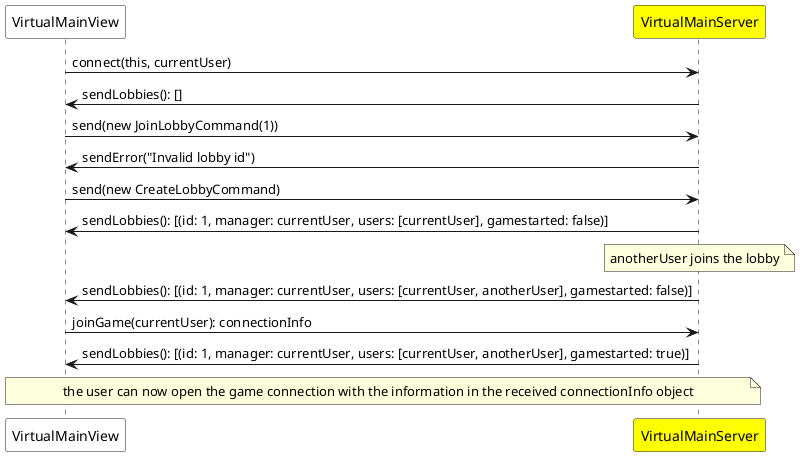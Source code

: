 @startuml

participant VirtualMainView #white
participant VirtualMainServer #yellow

VirtualMainView -> VirtualMainServer: connect(this, currentUser)
VirtualMainServer -> VirtualMainView: sendLobbies(): []
VirtualMainView -> VirtualMainServer: send(new JoinLobbyCommand(1))
VirtualMainServer -> VirtualMainView: sendError("Invalid lobby id")
VirtualMainView -> VirtualMainServer: send(new CreateLobbyCommand)
VirtualMainServer -> VirtualMainView: sendLobbies(): [(id: 1, manager: currentUser, users: [currentUser], gamestarted: false)]
note over VirtualMainServer: anotherUser joins the lobby
VirtualMainServer -> VirtualMainView: sendLobbies(): [(id: 1, manager: currentUser, users: [currentUser, anotherUser], gamestarted: false)]
VirtualMainView -> VirtualMainServer: joinGame(currentUser): connectionInfo
VirtualMainServer -> VirtualMainView: sendLobbies(): [(id: 1, manager: currentUser, users: [currentUser, anotherUser], gamestarted: true)]
note across: the user can now open the game connection with the information in the received connectionInfo object
@enduml